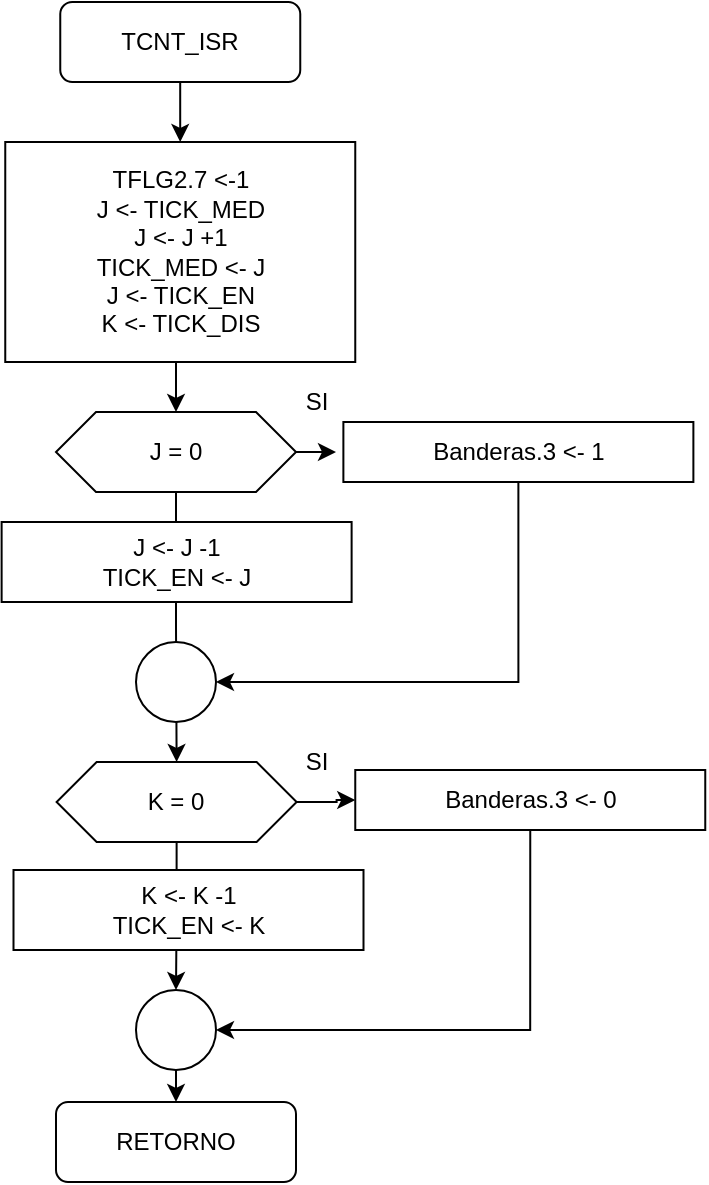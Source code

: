 <mxfile version="14.3.2" type="github"><diagram id="C5RBs43oDa-KdzZeNtuy" name="Page-1"><mxGraphModel dx="1378" dy="882" grid="1" gridSize="10" guides="1" tooltips="1" connect="1" arrows="1" fold="1" page="1" pageScale="1" pageWidth="827" pageHeight="1169" math="0" shadow="0"><root><mxCell id="WIyWlLk6GJQsqaUBKTNV-0"/><mxCell id="WIyWlLk6GJQsqaUBKTNV-1" parent="WIyWlLk6GJQsqaUBKTNV-0"/><mxCell id="3UIUOjf5Csk4QFgUwrub-1" value="" style="edgeStyle=orthogonalEdgeStyle;rounded=0;orthogonalLoop=1;jettySize=auto;html=1;" edge="1" parent="WIyWlLk6GJQsqaUBKTNV-1" source="WIyWlLk6GJQsqaUBKTNV-3" target="pfgqfrJoT4rs6NwWn4Od-164"><mxGeometry relative="1" as="geometry"/></mxCell><mxCell id="WIyWlLk6GJQsqaUBKTNV-3" value="TCNT_ISR" style="rounded=1;whiteSpace=wrap;html=1;fontSize=12;glass=0;strokeWidth=1;shadow=0;" parent="WIyWlLk6GJQsqaUBKTNV-1" vertex="1"><mxGeometry x="282.13" width="120" height="40" as="geometry"/></mxCell><mxCell id="pfgqfrJoT4rs6NwWn4Od-118" style="edgeStyle=orthogonalEdgeStyle;rounded=0;orthogonalLoop=1;jettySize=auto;html=1;exitX=0.5;exitY=1;exitDx=0;exitDy=0;entryX=0.5;entryY=0;entryDx=0;entryDy=0;" parent="WIyWlLk6GJQsqaUBKTNV-1" target="pfgqfrJoT4rs6NwWn4Od-114" edge="1"><mxGeometry relative="1" as="geometry"><mxPoint x="338.75" y="175" as="sourcePoint"/></mxGeometry></mxCell><mxCell id="pfgqfrJoT4rs6NwWn4Od-166" style="edgeStyle=orthogonalEdgeStyle;rounded=0;orthogonalLoop=1;jettySize=auto;html=1;exitX=1;exitY=0.5;exitDx=0;exitDy=0;" parent="WIyWlLk6GJQsqaUBKTNV-1" source="pfgqfrJoT4rs6NwWn4Od-114" edge="1"><mxGeometry relative="1" as="geometry"><mxPoint x="420" y="225" as="targetPoint"/></mxGeometry></mxCell><mxCell id="pfgqfrJoT4rs6NwWn4Od-171" style="edgeStyle=orthogonalEdgeStyle;rounded=0;orthogonalLoop=1;jettySize=auto;html=1;exitX=0.5;exitY=1;exitDx=0;exitDy=0;entryX=0.5;entryY=0;entryDx=0;entryDy=0;" parent="WIyWlLk6GJQsqaUBKTNV-1" source="pfgqfrJoT4rs6NwWn4Od-114" target="pfgqfrJoT4rs6NwWn4Od-168" edge="1"><mxGeometry relative="1" as="geometry"/></mxCell><mxCell id="pfgqfrJoT4rs6NwWn4Od-114" value="J = 0" style="shape=hexagon;perimeter=hexagonPerimeter2;whiteSpace=wrap;html=1;fixedSize=1;" parent="WIyWlLk6GJQsqaUBKTNV-1" vertex="1"><mxGeometry x="280" y="205" width="120" height="40" as="geometry"/></mxCell><mxCell id="pfgqfrJoT4rs6NwWn4Od-121" value="SI" style="text;html=1;align=center;verticalAlign=middle;resizable=0;points=[];autosize=1;" parent="WIyWlLk6GJQsqaUBKTNV-1" vertex="1"><mxGeometry x="394.69" y="190" width="30" height="20" as="geometry"/></mxCell><mxCell id="pfgqfrJoT4rs6NwWn4Od-170" style="edgeStyle=orthogonalEdgeStyle;rounded=0;orthogonalLoop=1;jettySize=auto;html=1;exitX=0.5;exitY=1;exitDx=0;exitDy=0;entryX=1;entryY=0.5;entryDx=0;entryDy=0;" parent="WIyWlLk6GJQsqaUBKTNV-1" source="pfgqfrJoT4rs6NwWn4Od-141" target="pfgqfrJoT4rs6NwWn4Od-169" edge="1"><mxGeometry relative="1" as="geometry"/></mxCell><mxCell id="pfgqfrJoT4rs6NwWn4Od-141" value="Banderas.3 &amp;lt;- 1" style="rounded=0;whiteSpace=wrap;html=1;" parent="WIyWlLk6GJQsqaUBKTNV-1" vertex="1"><mxGeometry x="423.69" y="210" width="175" height="30" as="geometry"/></mxCell><mxCell id="pfgqfrJoT4rs6NwWn4Od-164" value="&lt;div&gt;TFLG2.7 &amp;lt;-1&lt;/div&gt;&lt;div&gt;J &amp;lt;- TICK_MED&lt;/div&gt;&lt;div&gt;J &amp;lt;- J +1&lt;/div&gt;&lt;div&gt;TICK_MED &amp;lt;- J&lt;/div&gt;&lt;div&gt;J &amp;lt;- TICK_EN&lt;/div&gt;&lt;div&gt;K &amp;lt;- TICK_DIS&lt;br&gt;&lt;/div&gt;" style="rounded=0;whiteSpace=wrap;html=1;" parent="WIyWlLk6GJQsqaUBKTNV-1" vertex="1"><mxGeometry x="254.63" y="70" width="175" height="110" as="geometry"/></mxCell><mxCell id="pfgqfrJoT4rs6NwWn4Od-167" value="&lt;div&gt;J &amp;lt;- J -1&lt;/div&gt;&lt;div&gt;TICK_EN &amp;lt;- J&lt;br&gt;&lt;/div&gt;" style="rounded=0;whiteSpace=wrap;html=1;" parent="WIyWlLk6GJQsqaUBKTNV-1" vertex="1"><mxGeometry x="252.81" y="260" width="175" height="40" as="geometry"/></mxCell><mxCell id="pfgqfrJoT4rs6NwWn4Od-175" style="edgeStyle=orthogonalEdgeStyle;rounded=0;orthogonalLoop=1;jettySize=auto;html=1;exitX=1;exitY=0.5;exitDx=0;exitDy=0;" parent="WIyWlLk6GJQsqaUBKTNV-1" source="pfgqfrJoT4rs6NwWn4Od-168" target="pfgqfrJoT4rs6NwWn4Od-172" edge="1"><mxGeometry relative="1" as="geometry"/></mxCell><mxCell id="pfgqfrJoT4rs6NwWn4Od-176" style="edgeStyle=orthogonalEdgeStyle;rounded=0;orthogonalLoop=1;jettySize=auto;html=1;exitX=0.5;exitY=1;exitDx=0;exitDy=0;entryX=0.5;entryY=0;entryDx=0;entryDy=0;" parent="WIyWlLk6GJQsqaUBKTNV-1" source="pfgqfrJoT4rs6NwWn4Od-168" target="pfgqfrJoT4rs6NwWn4Od-174" edge="1"><mxGeometry relative="1" as="geometry"/></mxCell><mxCell id="pfgqfrJoT4rs6NwWn4Od-168" value="K = 0" style="shape=hexagon;perimeter=hexagonPerimeter2;whiteSpace=wrap;html=1;fixedSize=1;" parent="WIyWlLk6GJQsqaUBKTNV-1" vertex="1"><mxGeometry x="280.31" y="380" width="120" height="40" as="geometry"/></mxCell><mxCell id="pfgqfrJoT4rs6NwWn4Od-169" value="" style="ellipse;whiteSpace=wrap;html=1;aspect=fixed;" parent="WIyWlLk6GJQsqaUBKTNV-1" vertex="1"><mxGeometry x="320" y="320" width="40" height="40" as="geometry"/></mxCell><mxCell id="pfgqfrJoT4rs6NwWn4Od-179" style="edgeStyle=orthogonalEdgeStyle;rounded=0;orthogonalLoop=1;jettySize=auto;html=1;exitX=0.5;exitY=1;exitDx=0;exitDy=0;entryX=1;entryY=0.5;entryDx=0;entryDy=0;" parent="WIyWlLk6GJQsqaUBKTNV-1" source="pfgqfrJoT4rs6NwWn4Od-172" target="pfgqfrJoT4rs6NwWn4Od-174" edge="1"><mxGeometry relative="1" as="geometry"/></mxCell><mxCell id="pfgqfrJoT4rs6NwWn4Od-172" value="Banderas.3 &amp;lt;- 0" style="rounded=0;whiteSpace=wrap;html=1;" parent="WIyWlLk6GJQsqaUBKTNV-1" vertex="1"><mxGeometry x="429.63" y="384" width="175" height="30" as="geometry"/></mxCell><mxCell id="pfgqfrJoT4rs6NwWn4Od-173" value="&lt;div&gt;K &amp;lt;- K -1&lt;/div&gt;&lt;div&gt;TICK_EN &amp;lt;- K&lt;br&gt;&lt;/div&gt;" style="rounded=0;whiteSpace=wrap;html=1;" parent="WIyWlLk6GJQsqaUBKTNV-1" vertex="1"><mxGeometry x="258.75" y="434" width="175" height="40" as="geometry"/></mxCell><mxCell id="pfgqfrJoT4rs6NwWn4Od-180" style="edgeStyle=orthogonalEdgeStyle;rounded=0;orthogonalLoop=1;jettySize=auto;html=1;exitX=0.5;exitY=1;exitDx=0;exitDy=0;entryX=0.5;entryY=0;entryDx=0;entryDy=0;" parent="WIyWlLk6GJQsqaUBKTNV-1" source="pfgqfrJoT4rs6NwWn4Od-174" target="pfgqfrJoT4rs6NwWn4Od-178" edge="1"><mxGeometry relative="1" as="geometry"/></mxCell><mxCell id="pfgqfrJoT4rs6NwWn4Od-174" value="" style="ellipse;whiteSpace=wrap;html=1;aspect=fixed;" parent="WIyWlLk6GJQsqaUBKTNV-1" vertex="1"><mxGeometry x="320" y="494" width="40" height="40" as="geometry"/></mxCell><mxCell id="pfgqfrJoT4rs6NwWn4Od-177" value="SI" style="text;html=1;align=center;verticalAlign=middle;resizable=0;points=[];autosize=1;" parent="WIyWlLk6GJQsqaUBKTNV-1" vertex="1"><mxGeometry x="395" y="370" width="30" height="20" as="geometry"/></mxCell><mxCell id="pfgqfrJoT4rs6NwWn4Od-178" value="RETORNO" style="rounded=1;whiteSpace=wrap;html=1;fontSize=12;glass=0;strokeWidth=1;shadow=0;" parent="WIyWlLk6GJQsqaUBKTNV-1" vertex="1"><mxGeometry x="280" y="550" width="120" height="40" as="geometry"/></mxCell></root></mxGraphModel></diagram></mxfile>